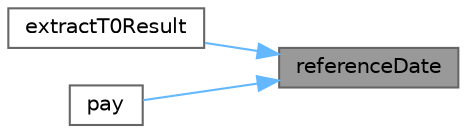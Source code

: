 digraph "referenceDate"
{
 // INTERACTIVE_SVG=YES
 // LATEX_PDF_SIZE
  bgcolor="transparent";
  edge [fontname=Helvetica,fontsize=10,labelfontname=Helvetica,labelfontsize=10];
  node [fontname=Helvetica,fontsize=10,shape=box,height=0.2,width=0.4];
  rankdir="RL";
  Node1 [label="referenceDate",height=0.2,width=0.4,color="gray40", fillcolor="grey60", style="filled", fontcolor="black",tooltip=" "];
  Node1 -> Node2 [dir="back",color="steelblue1",style="solid"];
  Node2 [label="extractT0Result",height=0.2,width=0.4,color="grey40", fillcolor="white", style="filled",URL="$classore_1_1data_1_1_fd_black_scholes_base.html#a8462ba47ae7fbc571ced62f9fdc8a1b8",tooltip=" "];
  Node1 -> Node3 [dir="back",color="steelblue1",style="solid"];
  Node3 [label="pay",height=0.2,width=0.4,color="grey40", fillcolor="white", style="filled",URL="$classore_1_1data_1_1_fd_black_scholes_base.html#ab648089ec0ba2f1040ed8da9885ec6a3",tooltip=" "];
}
